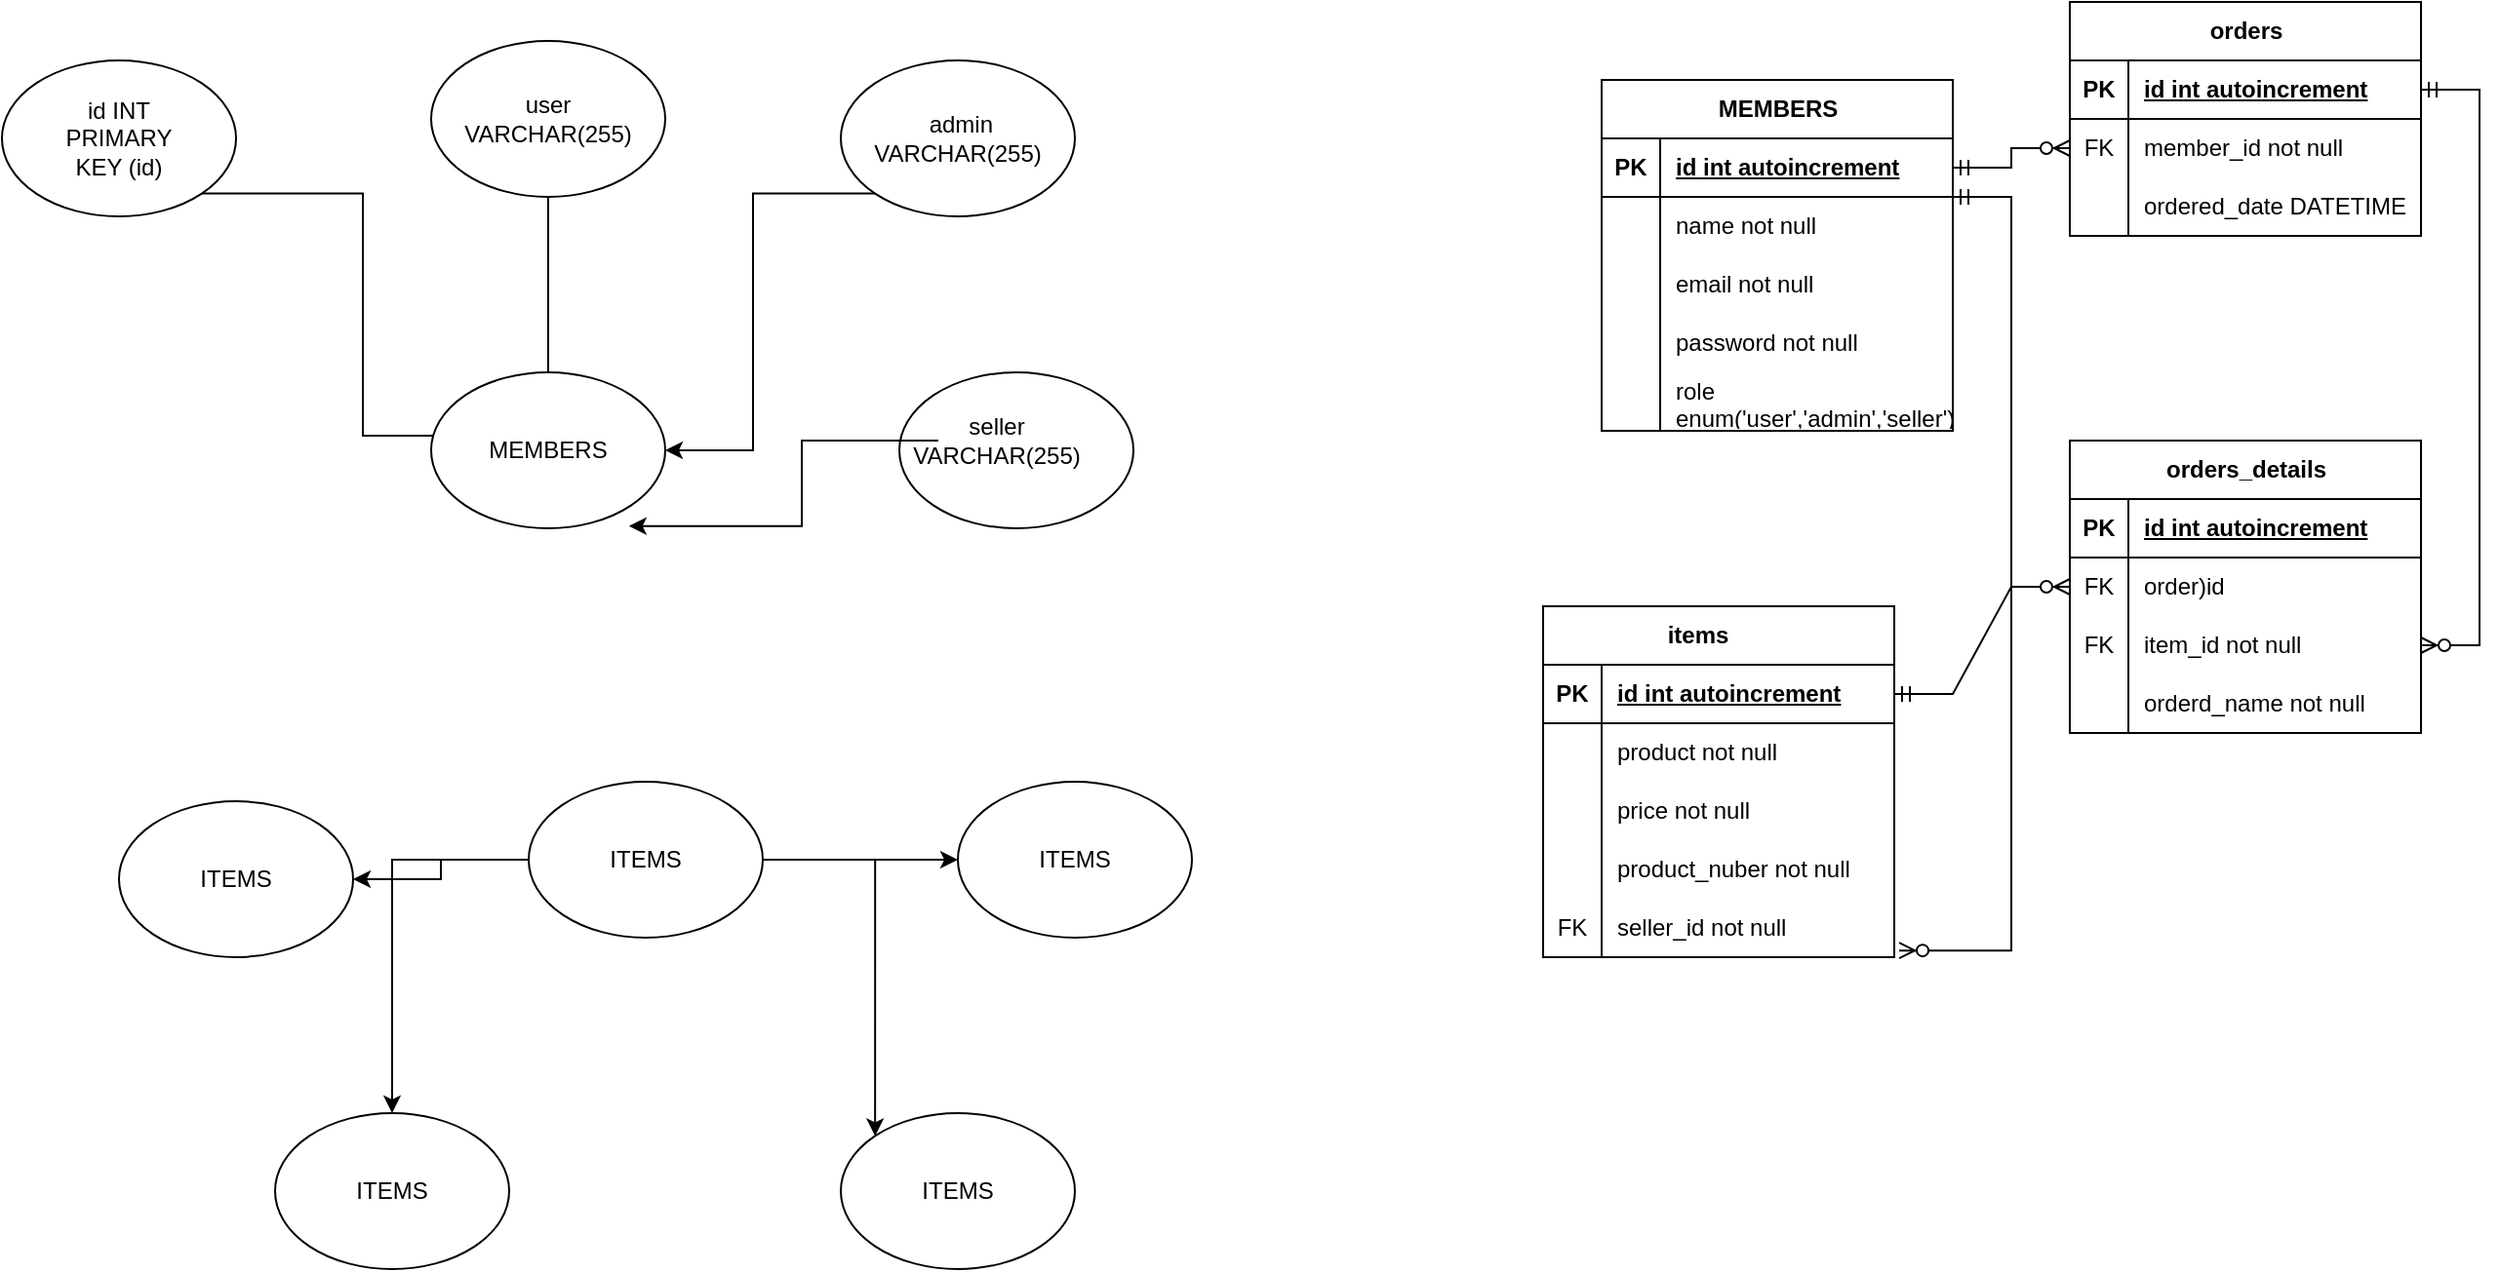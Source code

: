 <mxfile version="22.1.3" type="github">
  <diagram name="페이지-1" id="cho3bon4M9LVbr1BEhIY">
    <mxGraphModel dx="1500" dy="746" grid="1" gridSize="10" guides="1" tooltips="1" connect="1" arrows="1" fold="1" page="1" pageScale="1" pageWidth="827" pageHeight="1169" math="0" shadow="0">
      <root>
        <mxCell id="0" />
        <mxCell id="1" parent="0" />
        <mxCell id="FHmf77yjIyobNTH-GAb7-14" style="edgeStyle=orthogonalEdgeStyle;rounded=0;orthogonalLoop=1;jettySize=auto;html=1;exitX=1;exitY=1;exitDx=0;exitDy=0;entryX=0;entryY=0.25;entryDx=0;entryDy=0;" edge="1" parent="1" source="FHmf77yjIyobNTH-GAb7-1" target="FHmf77yjIyobNTH-GAb7-8">
          <mxGeometry relative="1" as="geometry" />
        </mxCell>
        <mxCell id="FHmf77yjIyobNTH-GAb7-1" value="" style="ellipse;whiteSpace=wrap;html=1;" vertex="1" parent="1">
          <mxGeometry x="70" y="390" width="120" height="80" as="geometry" />
        </mxCell>
        <mxCell id="FHmf77yjIyobNTH-GAb7-15" style="edgeStyle=orthogonalEdgeStyle;rounded=0;orthogonalLoop=1;jettySize=auto;html=1;entryX=0.5;entryY=0;entryDx=0;entryDy=0;" edge="1" parent="1" source="FHmf77yjIyobNTH-GAb7-2" target="FHmf77yjIyobNTH-GAb7-8">
          <mxGeometry relative="1" as="geometry" />
        </mxCell>
        <mxCell id="FHmf77yjIyobNTH-GAb7-2" value="" style="ellipse;whiteSpace=wrap;html=1;" vertex="1" parent="1">
          <mxGeometry x="290" y="380" width="120" height="80" as="geometry" />
        </mxCell>
        <mxCell id="FHmf77yjIyobNTH-GAb7-16" style="edgeStyle=orthogonalEdgeStyle;rounded=0;orthogonalLoop=1;jettySize=auto;html=1;exitX=0;exitY=1;exitDx=0;exitDy=0;entryX=1;entryY=0.5;entryDx=0;entryDy=0;" edge="1" parent="1" source="FHmf77yjIyobNTH-GAb7-3" target="FHmf77yjIyobNTH-GAb7-5">
          <mxGeometry relative="1" as="geometry" />
        </mxCell>
        <mxCell id="FHmf77yjIyobNTH-GAb7-3" value="" style="ellipse;whiteSpace=wrap;html=1;" vertex="1" parent="1">
          <mxGeometry x="500" y="390" width="120" height="80" as="geometry" />
        </mxCell>
        <mxCell id="FHmf77yjIyobNTH-GAb7-5" value="" style="ellipse;whiteSpace=wrap;html=1;" vertex="1" parent="1">
          <mxGeometry x="290" y="550" width="120" height="80" as="geometry" />
        </mxCell>
        <mxCell id="FHmf77yjIyobNTH-GAb7-6" value="" style="ellipse;whiteSpace=wrap;html=1;" vertex="1" parent="1">
          <mxGeometry x="530" y="550" width="120" height="80" as="geometry" />
        </mxCell>
        <mxCell id="FHmf77yjIyobNTH-GAb7-8" value="MEMBERS" style="text;html=1;strokeColor=none;fillColor=none;align=center;verticalAlign=middle;whiteSpace=wrap;rounded=0;" vertex="1" parent="1">
          <mxGeometry x="320" y="575" width="60" height="30" as="geometry" />
        </mxCell>
        <mxCell id="FHmf77yjIyobNTH-GAb7-9" value="id INT&lt;br&gt;PRIMARY KEY (id)" style="text;html=1;strokeColor=none;fillColor=none;align=center;verticalAlign=middle;whiteSpace=wrap;rounded=0;" vertex="1" parent="1">
          <mxGeometry x="100" y="415" width="60" height="30" as="geometry" />
        </mxCell>
        <mxCell id="FHmf77yjIyobNTH-GAb7-11" value="user VARCHAR(255)" style="text;html=1;strokeColor=none;fillColor=none;align=center;verticalAlign=middle;whiteSpace=wrap;rounded=0;" vertex="1" parent="1">
          <mxGeometry x="320" y="405" width="60" height="30" as="geometry" />
        </mxCell>
        <mxCell id="FHmf77yjIyobNTH-GAb7-12" value="&amp;nbsp;admin VARCHAR(255)" style="text;html=1;strokeColor=none;fillColor=none;align=center;verticalAlign=middle;whiteSpace=wrap;rounded=0;" vertex="1" parent="1">
          <mxGeometry x="530" y="415" width="60" height="30" as="geometry" />
        </mxCell>
        <mxCell id="FHmf77yjIyobNTH-GAb7-13" value="seller VARCHAR(255)" style="text;html=1;strokeColor=none;fillColor=none;align=center;verticalAlign=middle;whiteSpace=wrap;rounded=0;" vertex="1" parent="1">
          <mxGeometry x="550" y="570" width="60" height="30" as="geometry" />
        </mxCell>
        <mxCell id="FHmf77yjIyobNTH-GAb7-17" style="edgeStyle=orthogonalEdgeStyle;rounded=0;orthogonalLoop=1;jettySize=auto;html=1;entryX=0.845;entryY=0.986;entryDx=0;entryDy=0;entryPerimeter=0;" edge="1" parent="1" source="FHmf77yjIyobNTH-GAb7-13" target="FHmf77yjIyobNTH-GAb7-5">
          <mxGeometry relative="1" as="geometry" />
        </mxCell>
        <mxCell id="FHmf77yjIyobNTH-GAb7-37" style="edgeStyle=orthogonalEdgeStyle;rounded=0;orthogonalLoop=1;jettySize=auto;html=1;" edge="1" parent="1" source="FHmf77yjIyobNTH-GAb7-20" target="FHmf77yjIyobNTH-GAb7-30">
          <mxGeometry relative="1" as="geometry" />
        </mxCell>
        <mxCell id="FHmf77yjIyobNTH-GAb7-38" style="edgeStyle=orthogonalEdgeStyle;rounded=0;orthogonalLoop=1;jettySize=auto;html=1;entryX=0;entryY=0.5;entryDx=0;entryDy=0;" edge="1" parent="1" source="FHmf77yjIyobNTH-GAb7-20" target="FHmf77yjIyobNTH-GAb7-28">
          <mxGeometry relative="1" as="geometry" />
        </mxCell>
        <mxCell id="FHmf77yjIyobNTH-GAb7-39" style="edgeStyle=orthogonalEdgeStyle;rounded=0;orthogonalLoop=1;jettySize=auto;html=1;" edge="1" parent="1" source="FHmf77yjIyobNTH-GAb7-20" target="FHmf77yjIyobNTH-GAb7-32">
          <mxGeometry relative="1" as="geometry" />
        </mxCell>
        <mxCell id="FHmf77yjIyobNTH-GAb7-40" style="edgeStyle=orthogonalEdgeStyle;rounded=0;orthogonalLoop=1;jettySize=auto;html=1;entryX=0;entryY=0;entryDx=0;entryDy=0;" edge="1" parent="1" source="FHmf77yjIyobNTH-GAb7-20" target="FHmf77yjIyobNTH-GAb7-34">
          <mxGeometry relative="1" as="geometry" />
        </mxCell>
        <mxCell id="FHmf77yjIyobNTH-GAb7-20" value="" style="ellipse;whiteSpace=wrap;html=1;movable=1;resizable=1;rotatable=1;deletable=1;editable=1;locked=0;connectable=1;" vertex="1" parent="1">
          <mxGeometry x="340" y="760" width="120" height="80" as="geometry" />
        </mxCell>
        <mxCell id="FHmf77yjIyobNTH-GAb7-21" value="ITEMS" style="text;html=1;strokeColor=none;fillColor=none;align=center;verticalAlign=middle;whiteSpace=wrap;rounded=0;movable=1;resizable=1;rotatable=1;deletable=1;editable=1;locked=0;connectable=1;" vertex="1" parent="1">
          <mxGeometry x="370" y="785" width="60" height="30" as="geometry" />
        </mxCell>
        <mxCell id="FHmf77yjIyobNTH-GAb7-28" value="" style="ellipse;whiteSpace=wrap;html=1;movable=1;resizable=1;rotatable=1;deletable=1;editable=1;locked=0;connectable=1;" vertex="1" parent="1">
          <mxGeometry x="560" y="760" width="120" height="80" as="geometry" />
        </mxCell>
        <mxCell id="FHmf77yjIyobNTH-GAb7-29" value="ITEMS" style="text;html=1;strokeColor=none;fillColor=none;align=center;verticalAlign=middle;whiteSpace=wrap;rounded=0;movable=1;resizable=1;rotatable=1;deletable=1;editable=1;locked=0;connectable=1;" vertex="1" parent="1">
          <mxGeometry x="590" y="785" width="60" height="30" as="geometry" />
        </mxCell>
        <mxCell id="FHmf77yjIyobNTH-GAb7-30" value="" style="ellipse;whiteSpace=wrap;html=1;movable=1;resizable=1;rotatable=1;deletable=1;editable=1;locked=0;connectable=1;" vertex="1" parent="1">
          <mxGeometry x="130" y="770" width="120" height="80" as="geometry" />
        </mxCell>
        <mxCell id="FHmf77yjIyobNTH-GAb7-31" value="ITEMS" style="text;html=1;strokeColor=none;fillColor=none;align=center;verticalAlign=middle;whiteSpace=wrap;rounded=0;movable=1;resizable=1;rotatable=1;deletable=1;editable=1;locked=0;connectable=1;" vertex="1" parent="1">
          <mxGeometry x="160" y="795" width="60" height="30" as="geometry" />
        </mxCell>
        <mxCell id="FHmf77yjIyobNTH-GAb7-32" value="" style="ellipse;whiteSpace=wrap;html=1;movable=1;resizable=1;rotatable=1;deletable=1;editable=1;locked=0;connectable=1;" vertex="1" parent="1">
          <mxGeometry x="210" y="930" width="120" height="80" as="geometry" />
        </mxCell>
        <mxCell id="FHmf77yjIyobNTH-GAb7-33" value="ITEMS" style="text;html=1;strokeColor=none;fillColor=none;align=center;verticalAlign=middle;whiteSpace=wrap;rounded=0;movable=1;resizable=1;rotatable=1;deletable=1;editable=1;locked=0;connectable=1;" vertex="1" parent="1">
          <mxGeometry x="240" y="955" width="60" height="30" as="geometry" />
        </mxCell>
        <mxCell id="FHmf77yjIyobNTH-GAb7-34" value="" style="ellipse;whiteSpace=wrap;html=1;movable=1;resizable=1;rotatable=1;deletable=1;editable=1;locked=0;connectable=1;" vertex="1" parent="1">
          <mxGeometry x="500" y="930" width="120" height="80" as="geometry" />
        </mxCell>
        <mxCell id="FHmf77yjIyobNTH-GAb7-35" value="ITEMS" style="text;html=1;strokeColor=none;fillColor=none;align=center;verticalAlign=middle;whiteSpace=wrap;rounded=0;movable=1;resizable=1;rotatable=1;deletable=1;editable=1;locked=0;connectable=1;" vertex="1" parent="1">
          <mxGeometry x="530" y="955" width="60" height="30" as="geometry" />
        </mxCell>
        <mxCell id="FHmf77yjIyobNTH-GAb7-42" value="MEMBERS" style="shape=table;startSize=30;container=1;collapsible=1;childLayout=tableLayout;fixedRows=1;rowLines=0;fontStyle=1;align=center;resizeLast=1;html=1;" vertex="1" parent="1">
          <mxGeometry x="890" y="400" width="180" height="180" as="geometry" />
        </mxCell>
        <mxCell id="FHmf77yjIyobNTH-GAb7-43" value="" style="shape=tableRow;horizontal=0;startSize=0;swimlaneHead=0;swimlaneBody=0;fillColor=none;collapsible=0;dropTarget=0;points=[[0,0.5],[1,0.5]];portConstraint=eastwest;top=0;left=0;right=0;bottom=1;" vertex="1" parent="FHmf77yjIyobNTH-GAb7-42">
          <mxGeometry y="30" width="180" height="30" as="geometry" />
        </mxCell>
        <mxCell id="FHmf77yjIyobNTH-GAb7-44" value="PK" style="shape=partialRectangle;connectable=0;fillColor=none;top=0;left=0;bottom=0;right=0;fontStyle=1;overflow=hidden;whiteSpace=wrap;html=1;" vertex="1" parent="FHmf77yjIyobNTH-GAb7-43">
          <mxGeometry width="30" height="30" as="geometry">
            <mxRectangle width="30" height="30" as="alternateBounds" />
          </mxGeometry>
        </mxCell>
        <mxCell id="FHmf77yjIyobNTH-GAb7-45" value="id int autoincrement" style="shape=partialRectangle;connectable=0;fillColor=none;top=0;left=0;bottom=0;right=0;align=left;spacingLeft=6;fontStyle=5;overflow=hidden;whiteSpace=wrap;html=1;" vertex="1" parent="FHmf77yjIyobNTH-GAb7-43">
          <mxGeometry x="30" width="150" height="30" as="geometry">
            <mxRectangle width="150" height="30" as="alternateBounds" />
          </mxGeometry>
        </mxCell>
        <mxCell id="FHmf77yjIyobNTH-GAb7-46" value="" style="shape=tableRow;horizontal=0;startSize=0;swimlaneHead=0;swimlaneBody=0;fillColor=none;collapsible=0;dropTarget=0;points=[[0,0.5],[1,0.5]];portConstraint=eastwest;top=0;left=0;right=0;bottom=0;" vertex="1" parent="FHmf77yjIyobNTH-GAb7-42">
          <mxGeometry y="60" width="180" height="30" as="geometry" />
        </mxCell>
        <mxCell id="FHmf77yjIyobNTH-GAb7-47" value="" style="shape=partialRectangle;connectable=0;fillColor=none;top=0;left=0;bottom=0;right=0;editable=1;overflow=hidden;whiteSpace=wrap;html=1;" vertex="1" parent="FHmf77yjIyobNTH-GAb7-46">
          <mxGeometry width="30" height="30" as="geometry">
            <mxRectangle width="30" height="30" as="alternateBounds" />
          </mxGeometry>
        </mxCell>
        <mxCell id="FHmf77yjIyobNTH-GAb7-48" value="name not null" style="shape=partialRectangle;connectable=0;fillColor=none;top=0;left=0;bottom=0;right=0;align=left;spacingLeft=6;overflow=hidden;whiteSpace=wrap;html=1;" vertex="1" parent="FHmf77yjIyobNTH-GAb7-46">
          <mxGeometry x="30" width="150" height="30" as="geometry">
            <mxRectangle width="150" height="30" as="alternateBounds" />
          </mxGeometry>
        </mxCell>
        <mxCell id="FHmf77yjIyobNTH-GAb7-49" value="" style="shape=tableRow;horizontal=0;startSize=0;swimlaneHead=0;swimlaneBody=0;fillColor=none;collapsible=0;dropTarget=0;points=[[0,0.5],[1,0.5]];portConstraint=eastwest;top=0;left=0;right=0;bottom=0;" vertex="1" parent="FHmf77yjIyobNTH-GAb7-42">
          <mxGeometry y="90" width="180" height="30" as="geometry" />
        </mxCell>
        <mxCell id="FHmf77yjIyobNTH-GAb7-50" value="" style="shape=partialRectangle;connectable=0;fillColor=none;top=0;left=0;bottom=0;right=0;editable=1;overflow=hidden;whiteSpace=wrap;html=1;" vertex="1" parent="FHmf77yjIyobNTH-GAb7-49">
          <mxGeometry width="30" height="30" as="geometry">
            <mxRectangle width="30" height="30" as="alternateBounds" />
          </mxGeometry>
        </mxCell>
        <mxCell id="FHmf77yjIyobNTH-GAb7-51" value="email not null" style="shape=partialRectangle;connectable=0;fillColor=none;top=0;left=0;bottom=0;right=0;align=left;spacingLeft=6;overflow=hidden;whiteSpace=wrap;html=1;" vertex="1" parent="FHmf77yjIyobNTH-GAb7-49">
          <mxGeometry x="30" width="150" height="30" as="geometry">
            <mxRectangle width="150" height="30" as="alternateBounds" />
          </mxGeometry>
        </mxCell>
        <mxCell id="FHmf77yjIyobNTH-GAb7-55" value="" style="shape=tableRow;horizontal=0;startSize=0;swimlaneHead=0;swimlaneBody=0;fillColor=none;collapsible=0;dropTarget=0;points=[[0,0.5],[1,0.5]];portConstraint=eastwest;top=0;left=0;right=0;bottom=0;" vertex="1" parent="FHmf77yjIyobNTH-GAb7-42">
          <mxGeometry y="120" width="180" height="30" as="geometry" />
        </mxCell>
        <mxCell id="FHmf77yjIyobNTH-GAb7-56" value="" style="shape=partialRectangle;connectable=0;fillColor=none;top=0;left=0;bottom=0;right=0;editable=1;overflow=hidden;whiteSpace=wrap;html=1;" vertex="1" parent="FHmf77yjIyobNTH-GAb7-55">
          <mxGeometry width="30" height="30" as="geometry">
            <mxRectangle width="30" height="30" as="alternateBounds" />
          </mxGeometry>
        </mxCell>
        <mxCell id="FHmf77yjIyobNTH-GAb7-57" value="password not null" style="shape=partialRectangle;connectable=0;fillColor=none;top=0;left=0;bottom=0;right=0;align=left;spacingLeft=6;overflow=hidden;whiteSpace=wrap;html=1;" vertex="1" parent="FHmf77yjIyobNTH-GAb7-55">
          <mxGeometry x="30" width="150" height="30" as="geometry">
            <mxRectangle width="150" height="30" as="alternateBounds" />
          </mxGeometry>
        </mxCell>
        <mxCell id="FHmf77yjIyobNTH-GAb7-52" value="" style="shape=tableRow;horizontal=0;startSize=0;swimlaneHead=0;swimlaneBody=0;fillColor=none;collapsible=0;dropTarget=0;points=[[0,0.5],[1,0.5]];portConstraint=eastwest;top=0;left=0;right=0;bottom=0;" vertex="1" parent="FHmf77yjIyobNTH-GAb7-42">
          <mxGeometry y="150" width="180" height="30" as="geometry" />
        </mxCell>
        <mxCell id="FHmf77yjIyobNTH-GAb7-53" value="" style="shape=partialRectangle;connectable=0;fillColor=none;top=0;left=0;bottom=0;right=0;editable=1;overflow=hidden;whiteSpace=wrap;html=1;" vertex="1" parent="FHmf77yjIyobNTH-GAb7-52">
          <mxGeometry width="30" height="30" as="geometry">
            <mxRectangle width="30" height="30" as="alternateBounds" />
          </mxGeometry>
        </mxCell>
        <mxCell id="FHmf77yjIyobNTH-GAb7-54" value="role enum(&#39;user&#39;,&#39;admin&#39;,&#39;seller&#39;)&lt;br&gt;NOT null 혹은 DEFAI:T" style="shape=partialRectangle;connectable=0;fillColor=none;top=0;left=0;bottom=0;right=0;align=left;spacingLeft=6;overflow=hidden;whiteSpace=wrap;html=1;" vertex="1" parent="FHmf77yjIyobNTH-GAb7-52">
          <mxGeometry x="30" width="150" height="30" as="geometry">
            <mxRectangle width="150" height="30" as="alternateBounds" />
          </mxGeometry>
        </mxCell>
        <mxCell id="FHmf77yjIyobNTH-GAb7-58" value="items&lt;span style=&quot;white-space: pre;&quot;&gt;&#x9;&lt;/span&gt;" style="shape=table;startSize=30;container=1;collapsible=1;childLayout=tableLayout;fixedRows=1;rowLines=0;fontStyle=1;align=center;resizeLast=1;html=1;" vertex="1" parent="1">
          <mxGeometry x="860" y="670" width="180" height="180" as="geometry" />
        </mxCell>
        <mxCell id="FHmf77yjIyobNTH-GAb7-59" value="" style="shape=tableRow;horizontal=0;startSize=0;swimlaneHead=0;swimlaneBody=0;fillColor=none;collapsible=0;dropTarget=0;points=[[0,0.5],[1,0.5]];portConstraint=eastwest;top=0;left=0;right=0;bottom=1;" vertex="1" parent="FHmf77yjIyobNTH-GAb7-58">
          <mxGeometry y="30" width="180" height="30" as="geometry" />
        </mxCell>
        <mxCell id="FHmf77yjIyobNTH-GAb7-60" value="PK" style="shape=partialRectangle;connectable=0;fillColor=none;top=0;left=0;bottom=0;right=0;fontStyle=1;overflow=hidden;whiteSpace=wrap;html=1;" vertex="1" parent="FHmf77yjIyobNTH-GAb7-59">
          <mxGeometry width="30" height="30" as="geometry">
            <mxRectangle width="30" height="30" as="alternateBounds" />
          </mxGeometry>
        </mxCell>
        <mxCell id="FHmf77yjIyobNTH-GAb7-61" value="id int autoincrement" style="shape=partialRectangle;connectable=0;fillColor=none;top=0;left=0;bottom=0;right=0;align=left;spacingLeft=6;fontStyle=5;overflow=hidden;whiteSpace=wrap;html=1;" vertex="1" parent="FHmf77yjIyobNTH-GAb7-59">
          <mxGeometry x="30" width="150" height="30" as="geometry">
            <mxRectangle width="150" height="30" as="alternateBounds" />
          </mxGeometry>
        </mxCell>
        <mxCell id="FHmf77yjIyobNTH-GAb7-62" value="" style="shape=tableRow;horizontal=0;startSize=0;swimlaneHead=0;swimlaneBody=0;fillColor=none;collapsible=0;dropTarget=0;points=[[0,0.5],[1,0.5]];portConstraint=eastwest;top=0;left=0;right=0;bottom=0;" vertex="1" parent="FHmf77yjIyobNTH-GAb7-58">
          <mxGeometry y="60" width="180" height="30" as="geometry" />
        </mxCell>
        <mxCell id="FHmf77yjIyobNTH-GAb7-63" value="" style="shape=partialRectangle;connectable=0;fillColor=none;top=0;left=0;bottom=0;right=0;editable=1;overflow=hidden;whiteSpace=wrap;html=1;" vertex="1" parent="FHmf77yjIyobNTH-GAb7-62">
          <mxGeometry width="30" height="30" as="geometry">
            <mxRectangle width="30" height="30" as="alternateBounds" />
          </mxGeometry>
        </mxCell>
        <mxCell id="FHmf77yjIyobNTH-GAb7-64" value="product not null" style="shape=partialRectangle;connectable=0;fillColor=none;top=0;left=0;bottom=0;right=0;align=left;spacingLeft=6;overflow=hidden;whiteSpace=wrap;html=1;" vertex="1" parent="FHmf77yjIyobNTH-GAb7-62">
          <mxGeometry x="30" width="150" height="30" as="geometry">
            <mxRectangle width="150" height="30" as="alternateBounds" />
          </mxGeometry>
        </mxCell>
        <mxCell id="FHmf77yjIyobNTH-GAb7-65" value="" style="shape=tableRow;horizontal=0;startSize=0;swimlaneHead=0;swimlaneBody=0;fillColor=none;collapsible=0;dropTarget=0;points=[[0,0.5],[1,0.5]];portConstraint=eastwest;top=0;left=0;right=0;bottom=0;" vertex="1" parent="FHmf77yjIyobNTH-GAb7-58">
          <mxGeometry y="90" width="180" height="30" as="geometry" />
        </mxCell>
        <mxCell id="FHmf77yjIyobNTH-GAb7-66" value="" style="shape=partialRectangle;connectable=0;fillColor=none;top=0;left=0;bottom=0;right=0;editable=1;overflow=hidden;whiteSpace=wrap;html=1;" vertex="1" parent="FHmf77yjIyobNTH-GAb7-65">
          <mxGeometry width="30" height="30" as="geometry">
            <mxRectangle width="30" height="30" as="alternateBounds" />
          </mxGeometry>
        </mxCell>
        <mxCell id="FHmf77yjIyobNTH-GAb7-67" value="price not null" style="shape=partialRectangle;connectable=0;fillColor=none;top=0;left=0;bottom=0;right=0;align=left;spacingLeft=6;overflow=hidden;whiteSpace=wrap;html=1;" vertex="1" parent="FHmf77yjIyobNTH-GAb7-65">
          <mxGeometry x="30" width="150" height="30" as="geometry">
            <mxRectangle width="150" height="30" as="alternateBounds" />
          </mxGeometry>
        </mxCell>
        <mxCell id="FHmf77yjIyobNTH-GAb7-68" value="" style="shape=tableRow;horizontal=0;startSize=0;swimlaneHead=0;swimlaneBody=0;fillColor=none;collapsible=0;dropTarget=0;points=[[0,0.5],[1,0.5]];portConstraint=eastwest;top=0;left=0;right=0;bottom=0;" vertex="1" parent="FHmf77yjIyobNTH-GAb7-58">
          <mxGeometry y="120" width="180" height="30" as="geometry" />
        </mxCell>
        <mxCell id="FHmf77yjIyobNTH-GAb7-69" value="" style="shape=partialRectangle;connectable=0;fillColor=none;top=0;left=0;bottom=0;right=0;editable=1;overflow=hidden;whiteSpace=wrap;html=1;" vertex="1" parent="FHmf77yjIyobNTH-GAb7-68">
          <mxGeometry width="30" height="30" as="geometry">
            <mxRectangle width="30" height="30" as="alternateBounds" />
          </mxGeometry>
        </mxCell>
        <mxCell id="FHmf77yjIyobNTH-GAb7-70" value="product_nuber not null" style="shape=partialRectangle;connectable=0;fillColor=none;top=0;left=0;bottom=0;right=0;align=left;spacingLeft=6;overflow=hidden;whiteSpace=wrap;html=1;" vertex="1" parent="FHmf77yjIyobNTH-GAb7-68">
          <mxGeometry x="30" width="150" height="30" as="geometry">
            <mxRectangle width="150" height="30" as="alternateBounds" />
          </mxGeometry>
        </mxCell>
        <mxCell id="FHmf77yjIyobNTH-GAb7-71" value="" style="shape=tableRow;horizontal=0;startSize=0;swimlaneHead=0;swimlaneBody=0;fillColor=none;collapsible=0;dropTarget=0;points=[[0,0.5],[1,0.5]];portConstraint=eastwest;top=0;left=0;right=0;bottom=0;" vertex="1" parent="FHmf77yjIyobNTH-GAb7-58">
          <mxGeometry y="150" width="180" height="30" as="geometry" />
        </mxCell>
        <mxCell id="FHmf77yjIyobNTH-GAb7-72" value="FK" style="shape=partialRectangle;connectable=0;fillColor=none;top=0;left=0;bottom=0;right=0;editable=1;overflow=hidden;whiteSpace=wrap;html=1;" vertex="1" parent="FHmf77yjIyobNTH-GAb7-71">
          <mxGeometry width="30" height="30" as="geometry">
            <mxRectangle width="30" height="30" as="alternateBounds" />
          </mxGeometry>
        </mxCell>
        <mxCell id="FHmf77yjIyobNTH-GAb7-73" value="seller_id not null" style="shape=partialRectangle;connectable=0;fillColor=none;top=0;left=0;bottom=0;right=0;align=left;spacingLeft=6;overflow=hidden;whiteSpace=wrap;html=1;" vertex="1" parent="FHmf77yjIyobNTH-GAb7-71">
          <mxGeometry x="30" width="150" height="30" as="geometry">
            <mxRectangle width="150" height="30" as="alternateBounds" />
          </mxGeometry>
        </mxCell>
        <mxCell id="FHmf77yjIyobNTH-GAb7-74" value="orders_details" style="shape=table;startSize=30;container=1;collapsible=1;childLayout=tableLayout;fixedRows=1;rowLines=0;fontStyle=1;align=center;resizeLast=1;html=1;" vertex="1" parent="1">
          <mxGeometry x="1130" y="585" width="180" height="150" as="geometry" />
        </mxCell>
        <mxCell id="FHmf77yjIyobNTH-GAb7-75" value="" style="shape=tableRow;horizontal=0;startSize=0;swimlaneHead=0;swimlaneBody=0;fillColor=none;collapsible=0;dropTarget=0;points=[[0,0.5],[1,0.5]];portConstraint=eastwest;top=0;left=0;right=0;bottom=1;" vertex="1" parent="FHmf77yjIyobNTH-GAb7-74">
          <mxGeometry y="30" width="180" height="30" as="geometry" />
        </mxCell>
        <mxCell id="FHmf77yjIyobNTH-GAb7-76" value="PK" style="shape=partialRectangle;connectable=0;fillColor=none;top=0;left=0;bottom=0;right=0;fontStyle=1;overflow=hidden;whiteSpace=wrap;html=1;" vertex="1" parent="FHmf77yjIyobNTH-GAb7-75">
          <mxGeometry width="30" height="30" as="geometry">
            <mxRectangle width="30" height="30" as="alternateBounds" />
          </mxGeometry>
        </mxCell>
        <mxCell id="FHmf77yjIyobNTH-GAb7-77" value="id int autoincrement" style="shape=partialRectangle;connectable=0;fillColor=none;top=0;left=0;bottom=0;right=0;align=left;spacingLeft=6;fontStyle=5;overflow=hidden;whiteSpace=wrap;html=1;" vertex="1" parent="FHmf77yjIyobNTH-GAb7-75">
          <mxGeometry x="30" width="150" height="30" as="geometry">
            <mxRectangle width="150" height="30" as="alternateBounds" />
          </mxGeometry>
        </mxCell>
        <mxCell id="FHmf77yjIyobNTH-GAb7-78" value="" style="shape=tableRow;horizontal=0;startSize=0;swimlaneHead=0;swimlaneBody=0;fillColor=none;collapsible=0;dropTarget=0;points=[[0,0.5],[1,0.5]];portConstraint=eastwest;top=0;left=0;right=0;bottom=0;" vertex="1" parent="FHmf77yjIyobNTH-GAb7-74">
          <mxGeometry y="60" width="180" height="30" as="geometry" />
        </mxCell>
        <mxCell id="FHmf77yjIyobNTH-GAb7-79" value="FK" style="shape=partialRectangle;connectable=0;fillColor=none;top=0;left=0;bottom=0;right=0;editable=1;overflow=hidden;whiteSpace=wrap;html=1;" vertex="1" parent="FHmf77yjIyobNTH-GAb7-78">
          <mxGeometry width="30" height="30" as="geometry">
            <mxRectangle width="30" height="30" as="alternateBounds" />
          </mxGeometry>
        </mxCell>
        <mxCell id="FHmf77yjIyobNTH-GAb7-80" value="order)id&amp;nbsp;" style="shape=partialRectangle;connectable=0;fillColor=none;top=0;left=0;bottom=0;right=0;align=left;spacingLeft=6;overflow=hidden;whiteSpace=wrap;html=1;" vertex="1" parent="FHmf77yjIyobNTH-GAb7-78">
          <mxGeometry x="30" width="150" height="30" as="geometry">
            <mxRectangle width="150" height="30" as="alternateBounds" />
          </mxGeometry>
        </mxCell>
        <mxCell id="FHmf77yjIyobNTH-GAb7-81" value="" style="shape=tableRow;horizontal=0;startSize=0;swimlaneHead=0;swimlaneBody=0;fillColor=none;collapsible=0;dropTarget=0;points=[[0,0.5],[1,0.5]];portConstraint=eastwest;top=0;left=0;right=0;bottom=0;" vertex="1" parent="FHmf77yjIyobNTH-GAb7-74">
          <mxGeometry y="90" width="180" height="30" as="geometry" />
        </mxCell>
        <mxCell id="FHmf77yjIyobNTH-GAb7-82" value="FK" style="shape=partialRectangle;connectable=0;fillColor=none;top=0;left=0;bottom=0;right=0;editable=1;overflow=hidden;whiteSpace=wrap;html=1;" vertex="1" parent="FHmf77yjIyobNTH-GAb7-81">
          <mxGeometry width="30" height="30" as="geometry">
            <mxRectangle width="30" height="30" as="alternateBounds" />
          </mxGeometry>
        </mxCell>
        <mxCell id="FHmf77yjIyobNTH-GAb7-83" value="item_id not null" style="shape=partialRectangle;connectable=0;fillColor=none;top=0;left=0;bottom=0;right=0;align=left;spacingLeft=6;overflow=hidden;whiteSpace=wrap;html=1;" vertex="1" parent="FHmf77yjIyobNTH-GAb7-81">
          <mxGeometry x="30" width="150" height="30" as="geometry">
            <mxRectangle width="150" height="30" as="alternateBounds" />
          </mxGeometry>
        </mxCell>
        <mxCell id="FHmf77yjIyobNTH-GAb7-84" value="" style="shape=tableRow;horizontal=0;startSize=0;swimlaneHead=0;swimlaneBody=0;fillColor=none;collapsible=0;dropTarget=0;points=[[0,0.5],[1,0.5]];portConstraint=eastwest;top=0;left=0;right=0;bottom=0;" vertex="1" parent="FHmf77yjIyobNTH-GAb7-74">
          <mxGeometry y="120" width="180" height="30" as="geometry" />
        </mxCell>
        <mxCell id="FHmf77yjIyobNTH-GAb7-85" value="" style="shape=partialRectangle;connectable=0;fillColor=none;top=0;left=0;bottom=0;right=0;editable=1;overflow=hidden;whiteSpace=wrap;html=1;" vertex="1" parent="FHmf77yjIyobNTH-GAb7-84">
          <mxGeometry width="30" height="30" as="geometry">
            <mxRectangle width="30" height="30" as="alternateBounds" />
          </mxGeometry>
        </mxCell>
        <mxCell id="FHmf77yjIyobNTH-GAb7-86" value="orderd_name not null" style="shape=partialRectangle;connectable=0;fillColor=none;top=0;left=0;bottom=0;right=0;align=left;spacingLeft=6;overflow=hidden;whiteSpace=wrap;html=1;" vertex="1" parent="FHmf77yjIyobNTH-GAb7-84">
          <mxGeometry x="30" width="150" height="30" as="geometry">
            <mxRectangle width="150" height="30" as="alternateBounds" />
          </mxGeometry>
        </mxCell>
        <mxCell id="FHmf77yjIyobNTH-GAb7-106" value="orders" style="shape=table;startSize=30;container=1;collapsible=1;childLayout=tableLayout;fixedRows=1;rowLines=0;fontStyle=1;align=center;resizeLast=1;html=1;" vertex="1" parent="1">
          <mxGeometry x="1130" y="360" width="180" height="120" as="geometry" />
        </mxCell>
        <mxCell id="FHmf77yjIyobNTH-GAb7-107" value="" style="shape=tableRow;horizontal=0;startSize=0;swimlaneHead=0;swimlaneBody=0;fillColor=none;collapsible=0;dropTarget=0;points=[[0,0.5],[1,0.5]];portConstraint=eastwest;top=0;left=0;right=0;bottom=1;" vertex="1" parent="FHmf77yjIyobNTH-GAb7-106">
          <mxGeometry y="30" width="180" height="30" as="geometry" />
        </mxCell>
        <mxCell id="FHmf77yjIyobNTH-GAb7-108" value="PK" style="shape=partialRectangle;connectable=0;fillColor=none;top=0;left=0;bottom=0;right=0;fontStyle=1;overflow=hidden;whiteSpace=wrap;html=1;" vertex="1" parent="FHmf77yjIyobNTH-GAb7-107">
          <mxGeometry width="30" height="30" as="geometry">
            <mxRectangle width="30" height="30" as="alternateBounds" />
          </mxGeometry>
        </mxCell>
        <mxCell id="FHmf77yjIyobNTH-GAb7-109" value="id int autoincrement" style="shape=partialRectangle;connectable=0;fillColor=none;top=0;left=0;bottom=0;right=0;align=left;spacingLeft=6;fontStyle=5;overflow=hidden;whiteSpace=wrap;html=1;" vertex="1" parent="FHmf77yjIyobNTH-GAb7-107">
          <mxGeometry x="30" width="150" height="30" as="geometry">
            <mxRectangle width="150" height="30" as="alternateBounds" />
          </mxGeometry>
        </mxCell>
        <mxCell id="FHmf77yjIyobNTH-GAb7-110" value="" style="shape=tableRow;horizontal=0;startSize=0;swimlaneHead=0;swimlaneBody=0;fillColor=none;collapsible=0;dropTarget=0;points=[[0,0.5],[1,0.5]];portConstraint=eastwest;top=0;left=0;right=0;bottom=0;" vertex="1" parent="FHmf77yjIyobNTH-GAb7-106">
          <mxGeometry y="60" width="180" height="30" as="geometry" />
        </mxCell>
        <mxCell id="FHmf77yjIyobNTH-GAb7-111" value="FK" style="shape=partialRectangle;connectable=0;fillColor=none;top=0;left=0;bottom=0;right=0;editable=1;overflow=hidden;whiteSpace=wrap;html=1;" vertex="1" parent="FHmf77yjIyobNTH-GAb7-110">
          <mxGeometry width="30" height="30" as="geometry">
            <mxRectangle width="30" height="30" as="alternateBounds" />
          </mxGeometry>
        </mxCell>
        <mxCell id="FHmf77yjIyobNTH-GAb7-112" value="member_id not null" style="shape=partialRectangle;connectable=0;fillColor=none;top=0;left=0;bottom=0;right=0;align=left;spacingLeft=6;overflow=hidden;whiteSpace=wrap;html=1;" vertex="1" parent="FHmf77yjIyobNTH-GAb7-110">
          <mxGeometry x="30" width="150" height="30" as="geometry">
            <mxRectangle width="150" height="30" as="alternateBounds" />
          </mxGeometry>
        </mxCell>
        <mxCell id="FHmf77yjIyobNTH-GAb7-116" value="" style="shape=tableRow;horizontal=0;startSize=0;swimlaneHead=0;swimlaneBody=0;fillColor=none;collapsible=0;dropTarget=0;points=[[0,0.5],[1,0.5]];portConstraint=eastwest;top=0;left=0;right=0;bottom=0;" vertex="1" parent="FHmf77yjIyobNTH-GAb7-106">
          <mxGeometry y="90" width="180" height="30" as="geometry" />
        </mxCell>
        <mxCell id="FHmf77yjIyobNTH-GAb7-117" value="" style="shape=partialRectangle;connectable=0;fillColor=none;top=0;left=0;bottom=0;right=0;editable=1;overflow=hidden;whiteSpace=wrap;html=1;" vertex="1" parent="FHmf77yjIyobNTH-GAb7-116">
          <mxGeometry width="30" height="30" as="geometry">
            <mxRectangle width="30" height="30" as="alternateBounds" />
          </mxGeometry>
        </mxCell>
        <mxCell id="FHmf77yjIyobNTH-GAb7-118" value="ordered_date DATETIME" style="shape=partialRectangle;connectable=0;fillColor=none;top=0;left=0;bottom=0;right=0;align=left;spacingLeft=6;overflow=hidden;whiteSpace=wrap;html=1;" vertex="1" parent="FHmf77yjIyobNTH-GAb7-116">
          <mxGeometry x="30" width="150" height="30" as="geometry">
            <mxRectangle width="150" height="30" as="alternateBounds" />
          </mxGeometry>
        </mxCell>
        <mxCell id="FHmf77yjIyobNTH-GAb7-123" value="" style="edgeStyle=entityRelationEdgeStyle;fontSize=12;html=1;endArrow=ERzeroToMany;startArrow=ERmandOne;rounded=0;entryX=0;entryY=0.5;entryDx=0;entryDy=0;exitX=1;exitY=0.5;exitDx=0;exitDy=0;" edge="1" parent="1" source="FHmf77yjIyobNTH-GAb7-43" target="FHmf77yjIyobNTH-GAb7-110">
          <mxGeometry width="100" height="100" relative="1" as="geometry">
            <mxPoint x="900" y="760" as="sourcePoint" />
            <mxPoint x="1000" y="660" as="targetPoint" />
          </mxGeometry>
        </mxCell>
        <mxCell id="FHmf77yjIyobNTH-GAb7-124" value="" style="edgeStyle=entityRelationEdgeStyle;fontSize=12;html=1;endArrow=ERzeroToMany;startArrow=ERmandOne;rounded=0;entryX=1.014;entryY=0.886;entryDx=0;entryDy=0;exitX=1;exitY=0.5;exitDx=0;exitDy=0;entryPerimeter=0;" edge="1" parent="1" target="FHmf77yjIyobNTH-GAb7-71">
          <mxGeometry width="100" height="100" relative="1" as="geometry">
            <mxPoint x="1070" y="460" as="sourcePoint" />
            <mxPoint x="1060" y="860.0" as="targetPoint" />
          </mxGeometry>
        </mxCell>
        <mxCell id="FHmf77yjIyobNTH-GAb7-125" value="" style="edgeStyle=entityRelationEdgeStyle;fontSize=12;html=1;endArrow=ERzeroToMany;startArrow=ERmandOne;rounded=0;entryX=0;entryY=0.5;entryDx=0;entryDy=0;exitX=1;exitY=0.5;exitDx=0;exitDy=0;" edge="1" parent="1" source="FHmf77yjIyobNTH-GAb7-59" target="FHmf77yjIyobNTH-GAb7-78">
          <mxGeometry width="100" height="100" relative="1" as="geometry">
            <mxPoint x="1090" y="465" as="sourcePoint" />
            <mxPoint x="1150" y="455" as="targetPoint" />
            <Array as="points">
              <mxPoint x="1140" y="550" />
            </Array>
          </mxGeometry>
        </mxCell>
        <mxCell id="FHmf77yjIyobNTH-GAb7-126" value="" style="edgeStyle=entityRelationEdgeStyle;fontSize=12;html=1;endArrow=ERzeroToMany;startArrow=ERmandOne;rounded=0;entryX=1;entryY=0.5;entryDx=0;entryDy=0;exitX=1;exitY=0.5;exitDx=0;exitDy=0;" edge="1" parent="1" source="FHmf77yjIyobNTH-GAb7-107" target="FHmf77yjIyobNTH-GAb7-81">
          <mxGeometry width="100" height="100" relative="1" as="geometry">
            <mxPoint x="1351.72" y="405" as="sourcePoint" />
            <mxPoint x="1370.0" y="704.99" as="targetPoint" />
            <Array as="points">
              <mxPoint x="1191.72" y="560" />
              <mxPoint x="1420" y="490" />
              <mxPoint x="1390" y="640" />
              <mxPoint x="1390" y="560" />
              <mxPoint x="1370" y="630" />
            </Array>
          </mxGeometry>
        </mxCell>
      </root>
    </mxGraphModel>
  </diagram>
</mxfile>
